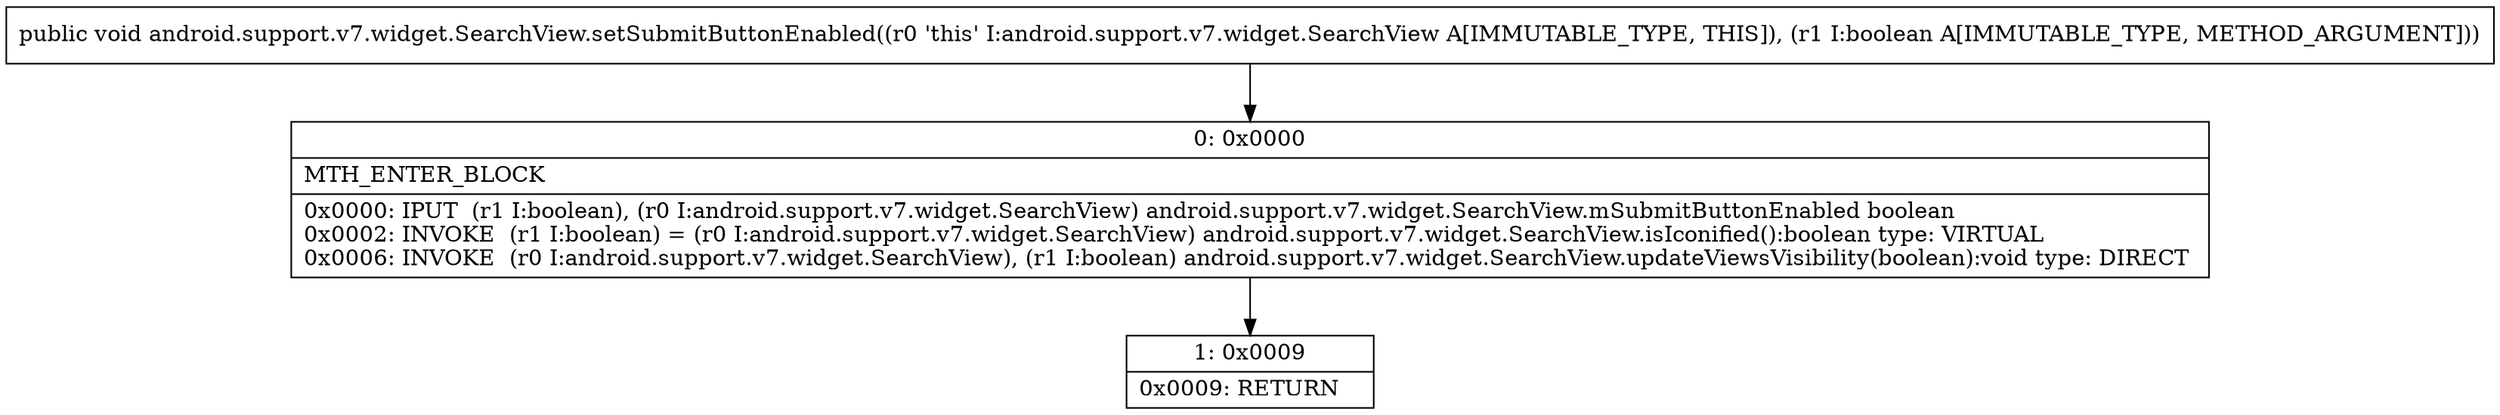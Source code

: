 digraph "CFG forandroid.support.v7.widget.SearchView.setSubmitButtonEnabled(Z)V" {
Node_0 [shape=record,label="{0\:\ 0x0000|MTH_ENTER_BLOCK\l|0x0000: IPUT  (r1 I:boolean), (r0 I:android.support.v7.widget.SearchView) android.support.v7.widget.SearchView.mSubmitButtonEnabled boolean \l0x0002: INVOKE  (r1 I:boolean) = (r0 I:android.support.v7.widget.SearchView) android.support.v7.widget.SearchView.isIconified():boolean type: VIRTUAL \l0x0006: INVOKE  (r0 I:android.support.v7.widget.SearchView), (r1 I:boolean) android.support.v7.widget.SearchView.updateViewsVisibility(boolean):void type: DIRECT \l}"];
Node_1 [shape=record,label="{1\:\ 0x0009|0x0009: RETURN   \l}"];
MethodNode[shape=record,label="{public void android.support.v7.widget.SearchView.setSubmitButtonEnabled((r0 'this' I:android.support.v7.widget.SearchView A[IMMUTABLE_TYPE, THIS]), (r1 I:boolean A[IMMUTABLE_TYPE, METHOD_ARGUMENT])) }"];
MethodNode -> Node_0;
Node_0 -> Node_1;
}

